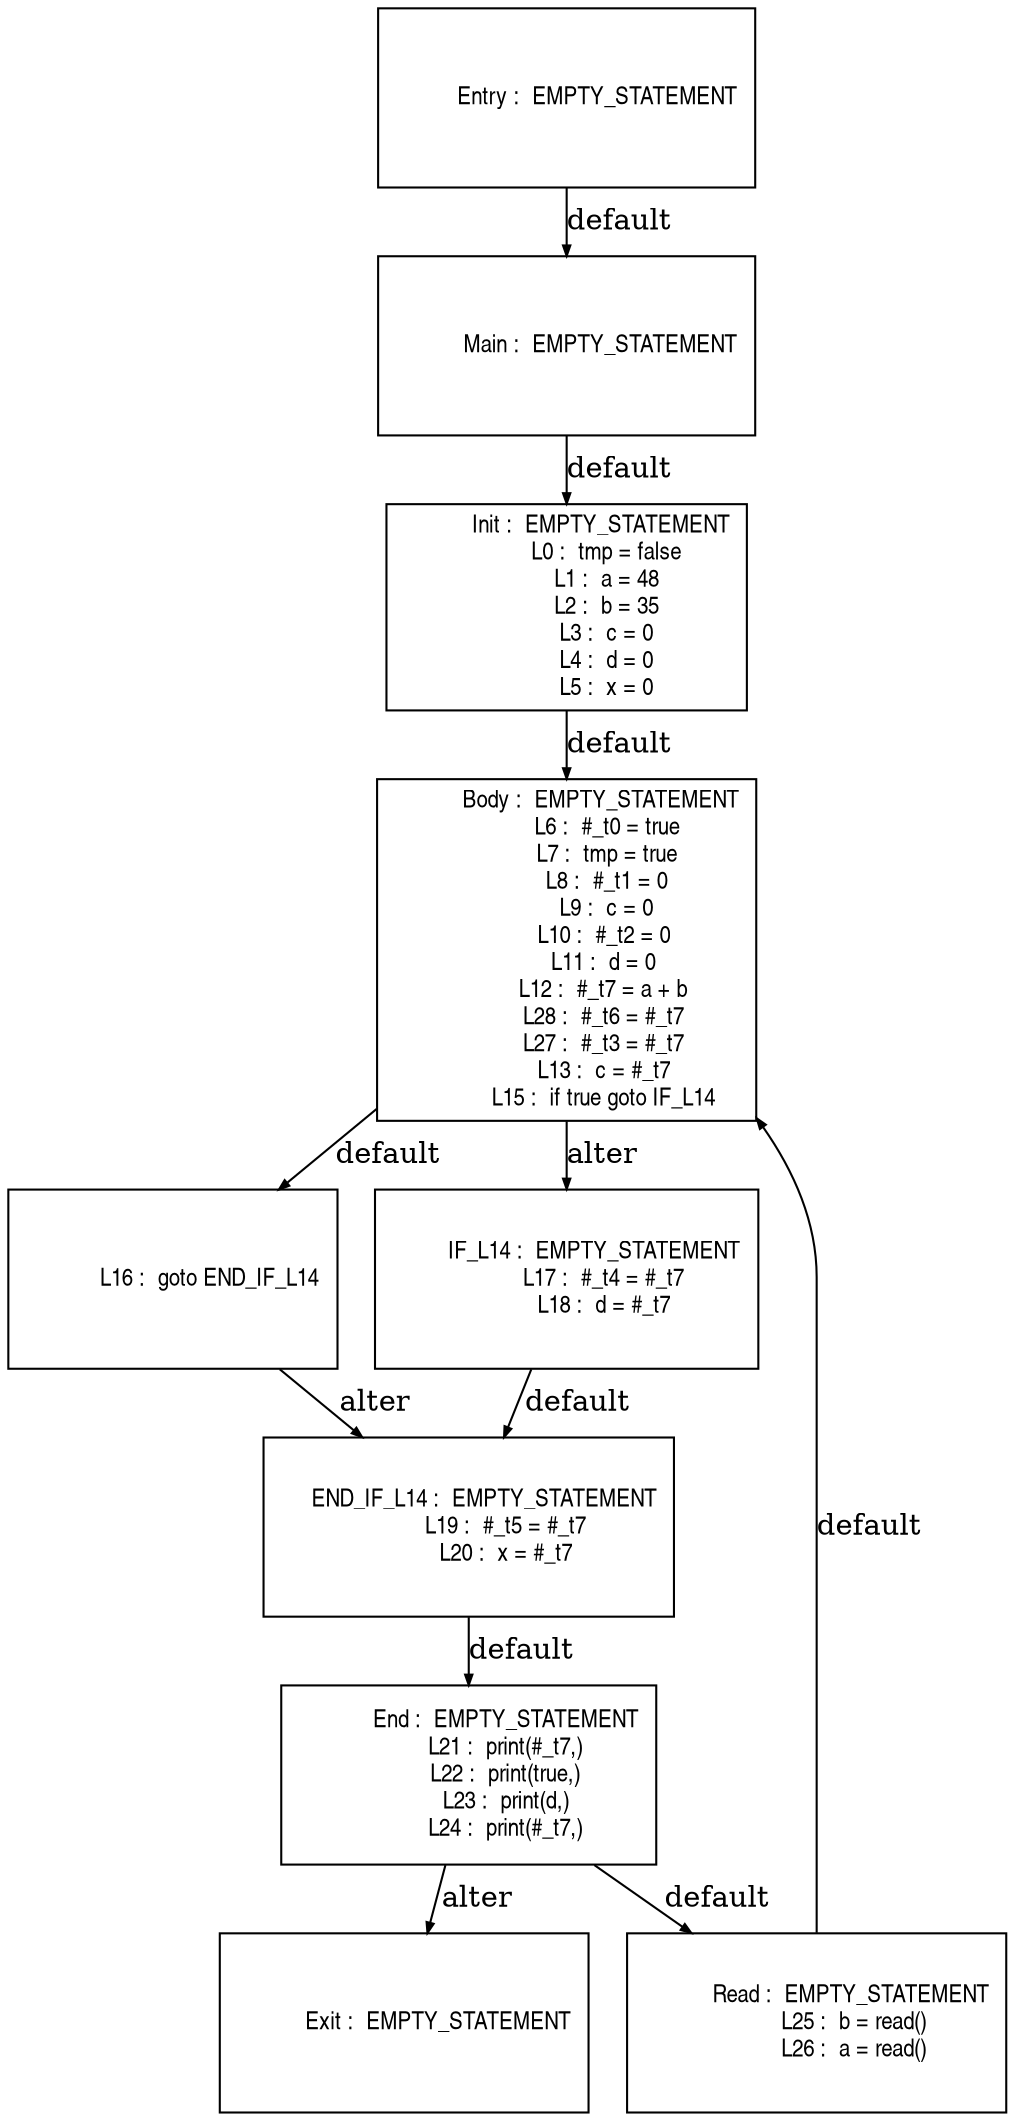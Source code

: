 digraph G {
  ranksep=.25;
  edge [arrowsize=.5]
  node [shape=rectangle, fontname="ArialNarrow",
        fontsize=12,  height=1.2];
  "           Main :  EMPTY_STATEMENT
"; "           Init :  EMPTY_STATEMENT
             L0 :  tmp = false
             L1 :  a = 48
             L2 :  b = 35
             L3 :  c = 0
             L4 :  d = 0
             L5 :  x = 0
"; "           Body :  EMPTY_STATEMENT
             L6 :  #_t0 = true
             L7 :  tmp = true
             L8 :  #_t1 = 0
             L9 :  c = 0
            L10 :  #_t2 = 0
            L11 :  d = 0
            L12 :  #_t7 = a + b
            L28 :  #_t6 = #_t7
            L27 :  #_t3 = #_t7
            L13 :  c = #_t7
            L15 :  if true goto IF_L14
"; "            L16 :  goto END_IF_L14
"; "         IF_L14 :  EMPTY_STATEMENT
            L17 :  #_t4 = #_t7
            L18 :  d = #_t7
"; "     END_IF_L14 :  EMPTY_STATEMENT
            L19 :  #_t5 = #_t7
            L20 :  x = #_t7
"; "          Entry :  EMPTY_STATEMENT
"; "            End :  EMPTY_STATEMENT
            L21 :  print(#_t7,)
            L22 :  print(true,)
            L23 :  print(d,)
            L24 :  print(#_t7,)
"; "           Exit :  EMPTY_STATEMENT
"; "           Read :  EMPTY_STATEMENT
            L25 :  b = read()
            L26 :  a = read()
"; 
  "           Main :  EMPTY_STATEMENT
" -> "           Init :  EMPTY_STATEMENT
             L0 :  tmp = false
             L1 :  a = 48
             L2 :  b = 35
             L3 :  c = 0
             L4 :  d = 0
             L5 :  x = 0
"  [label="default"];
  "           Init :  EMPTY_STATEMENT
             L0 :  tmp = false
             L1 :  a = 48
             L2 :  b = 35
             L3 :  c = 0
             L4 :  d = 0
             L5 :  x = 0
" -> "           Body :  EMPTY_STATEMENT
             L6 :  #_t0 = true
             L7 :  tmp = true
             L8 :  #_t1 = 0
             L9 :  c = 0
            L10 :  #_t2 = 0
            L11 :  d = 0
            L12 :  #_t7 = a + b
            L28 :  #_t6 = #_t7
            L27 :  #_t3 = #_t7
            L13 :  c = #_t7
            L15 :  if true goto IF_L14
"  [label="default"];
  "           Body :  EMPTY_STATEMENT
             L6 :  #_t0 = true
             L7 :  tmp = true
             L8 :  #_t1 = 0
             L9 :  c = 0
            L10 :  #_t2 = 0
            L11 :  d = 0
            L12 :  #_t7 = a + b
            L28 :  #_t6 = #_t7
            L27 :  #_t3 = #_t7
            L13 :  c = #_t7
            L15 :  if true goto IF_L14
" -> "            L16 :  goto END_IF_L14
"  [label="default"];
  "           Body :  EMPTY_STATEMENT
             L6 :  #_t0 = true
             L7 :  tmp = true
             L8 :  #_t1 = 0
             L9 :  c = 0
            L10 :  #_t2 = 0
            L11 :  d = 0
            L12 :  #_t7 = a + b
            L28 :  #_t6 = #_t7
            L27 :  #_t3 = #_t7
            L13 :  c = #_t7
            L15 :  if true goto IF_L14
" -> "         IF_L14 :  EMPTY_STATEMENT
            L17 :  #_t4 = #_t7
            L18 :  d = #_t7
"  [label="alter"];
  "            L16 :  goto END_IF_L14
" -> "     END_IF_L14 :  EMPTY_STATEMENT
            L19 :  #_t5 = #_t7
            L20 :  x = #_t7
"  [label="alter"];
  "         IF_L14 :  EMPTY_STATEMENT
            L17 :  #_t4 = #_t7
            L18 :  d = #_t7
" -> "     END_IF_L14 :  EMPTY_STATEMENT
            L19 :  #_t5 = #_t7
            L20 :  x = #_t7
"  [label="default"];
  "     END_IF_L14 :  EMPTY_STATEMENT
            L19 :  #_t5 = #_t7
            L20 :  x = #_t7
" -> "            End :  EMPTY_STATEMENT
            L21 :  print(#_t7,)
            L22 :  print(true,)
            L23 :  print(d,)
            L24 :  print(#_t7,)
"  [label="default"];
  "          Entry :  EMPTY_STATEMENT
" -> "           Main :  EMPTY_STATEMENT
"  [label="default"];
  "            End :  EMPTY_STATEMENT
            L21 :  print(#_t7,)
            L22 :  print(true,)
            L23 :  print(d,)
            L24 :  print(#_t7,)
" -> "           Read :  EMPTY_STATEMENT
            L25 :  b = read()
            L26 :  a = read()
"  [label="default"];
  "            End :  EMPTY_STATEMENT
            L21 :  print(#_t7,)
            L22 :  print(true,)
            L23 :  print(d,)
            L24 :  print(#_t7,)
" -> "           Exit :  EMPTY_STATEMENT
"  [label="alter"];
  "           Read :  EMPTY_STATEMENT
            L25 :  b = read()
            L26 :  a = read()
" -> "           Body :  EMPTY_STATEMENT
             L6 :  #_t0 = true
             L7 :  tmp = true
             L8 :  #_t1 = 0
             L9 :  c = 0
            L10 :  #_t2 = 0
            L11 :  d = 0
            L12 :  #_t7 = a + b
            L28 :  #_t6 = #_t7
            L27 :  #_t3 = #_t7
            L13 :  c = #_t7
            L15 :  if true goto IF_L14
"  [label="default"];
}
